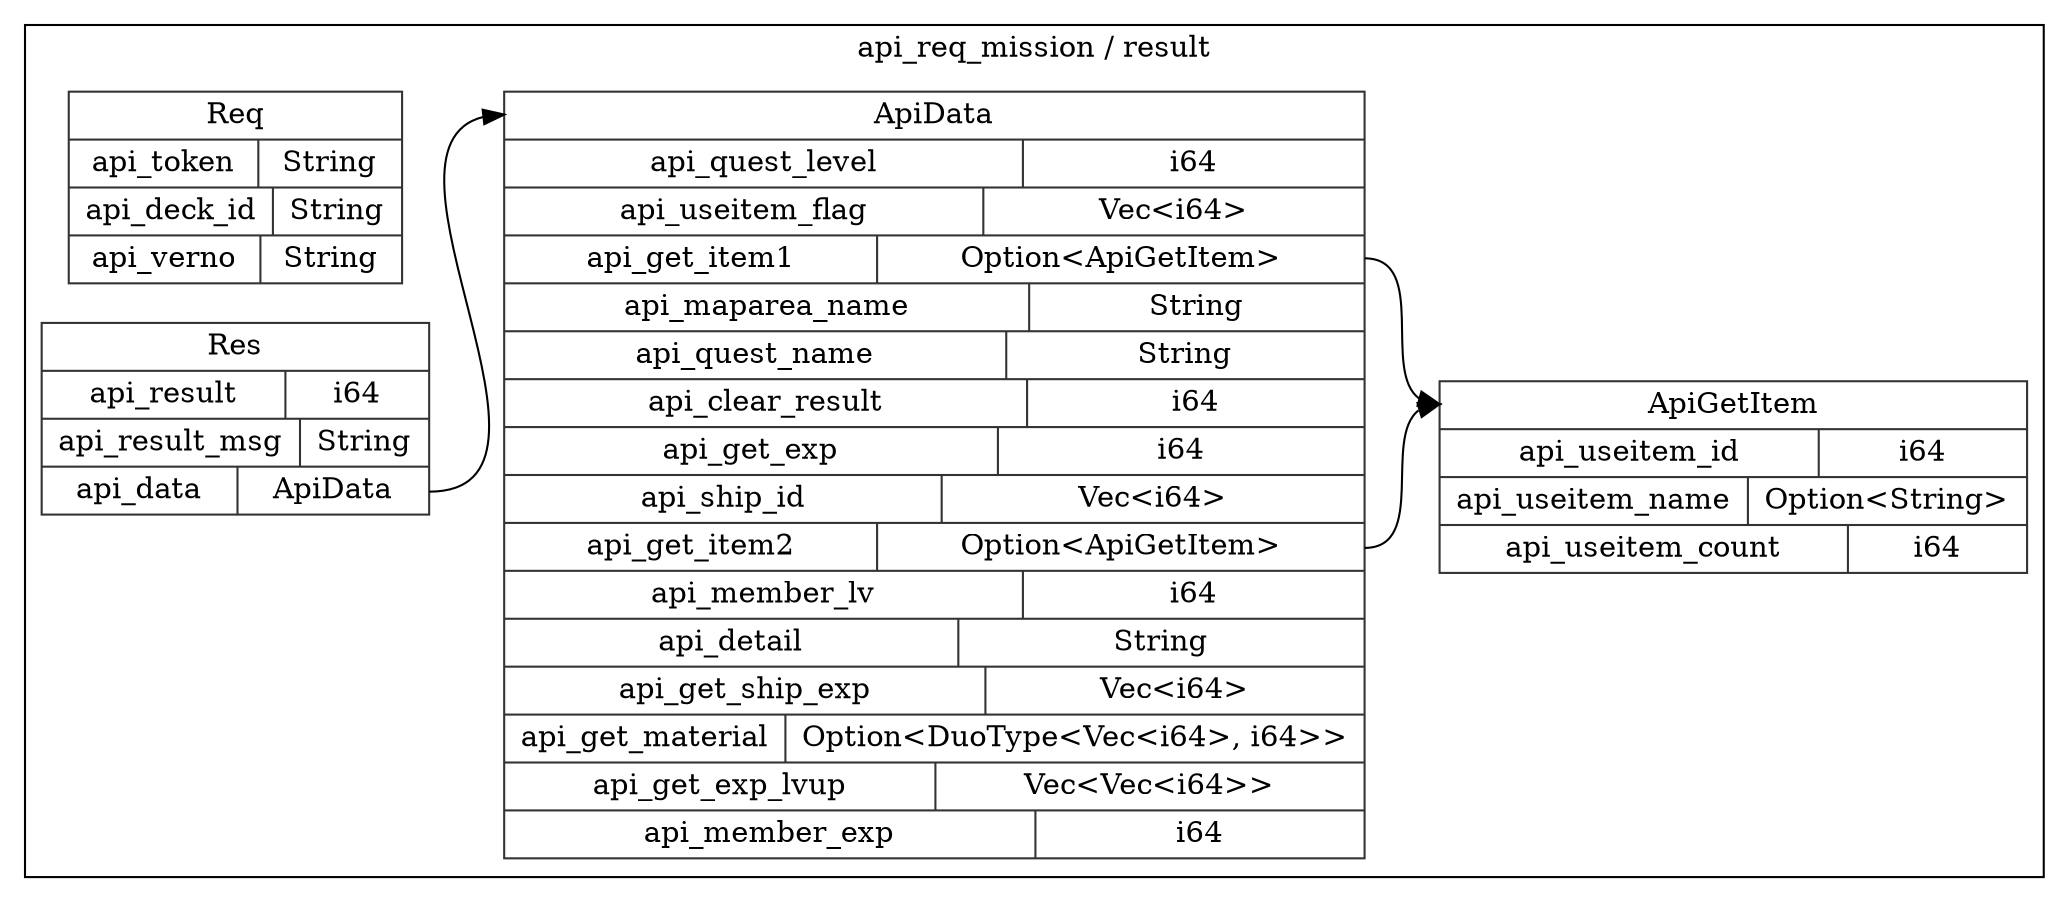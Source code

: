 digraph {
  rankdir=LR;
  subgraph cluster_0 {
    label="api_req_mission / result";
    node [style="filled", color=white, style="solid", color=gray20];
    api_req_mission__result__Req [label="<Req> Req  | { api_token | <api_token> String } | { api_deck_id | <api_deck_id> String } | { api_verno | <api_verno> String }", shape=record];
    api_req_mission__result__ApiGetItem [label="<ApiGetItem> ApiGetItem  | { api_useitem_id | <api_useitem_id> i64 } | { api_useitem_name | <api_useitem_name> Option\<String\> } | { api_useitem_count | <api_useitem_count> i64 }", shape=record];
    api_req_mission__result__Res [label="<Res> Res  | { api_result | <api_result> i64 } | { api_result_msg | <api_result_msg> String } | { api_data | <api_data> ApiData }", shape=record];
    api_req_mission__result__ApiData;
    api_req_mission__result__Res:api_data:e -> api_req_mission__result__ApiData:ApiData:w;
    api_req_mission__result__ApiData [label="<ApiData> ApiData  | { api_quest_level | <api_quest_level> i64 } | { api_useitem_flag | <api_useitem_flag> Vec\<i64\> } | { api_get_item1 | <api_get_item1> Option\<ApiGetItem\> } | { api_maparea_name | <api_maparea_name> String } | { api_quest_name | <api_quest_name> String } | { api_clear_result | <api_clear_result> i64 } | { api_get_exp | <api_get_exp> i64 } | { api_ship_id | <api_ship_id> Vec\<i64\> } | { api_get_item2 | <api_get_item2> Option\<ApiGetItem\> } | { api_member_lv | <api_member_lv> i64 } | { api_detail | <api_detail> String } | { api_get_ship_exp | <api_get_ship_exp> Vec\<i64\> } | { api_get_material | <api_get_material> Option\<DuoType\<Vec\<i64\>, i64\>\> } | { api_get_exp_lvup | <api_get_exp_lvup> Vec\<Vec\<i64\>\> } | { api_member_exp | <api_member_exp> i64 }", shape=record];
    api_req_mission__result__ApiData:api_get_item1:e -> api_req_mission__result__ApiGetItem:ApiGetItem:w;
    api_req_mission__result__ApiData:api_get_item2:e -> api_req_mission__result__ApiGetItem:ApiGetItem:w;
  }
}
